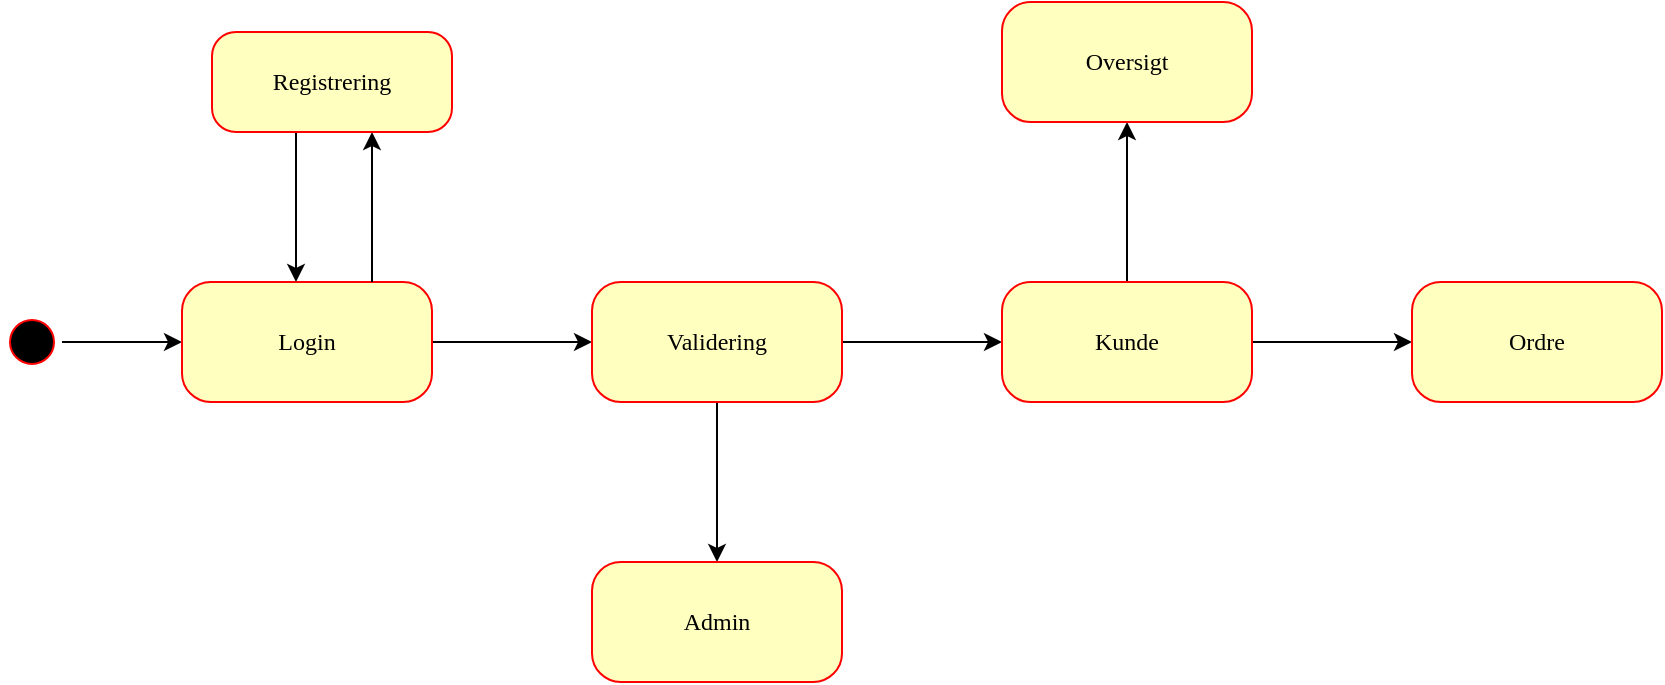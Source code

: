 <mxfile version="10.5.0" type="device"><diagram name="Page-1" id="58cdce13-f638-feb5-8d6f-7d28b1aa9fa0"><mxGraphModel dx="1074" dy="829" grid="1" gridSize="10" guides="1" tooltips="1" connect="1" arrows="1" fold="1" page="1" pageScale="1" pageWidth="1100" pageHeight="850" background="#ffffff" math="0" shadow="0"><root><mxCell id="0"/><mxCell id="1" parent="0"/><mxCell id="xWEaxKTbJizh3b7_4ZYi-16" style="edgeStyle=orthogonalEdgeStyle;rounded=0;orthogonalLoop=1;jettySize=auto;html=1;" edge="1" parent="1" source="382b91b5511bd0f7-1" target="382b91b5511bd0f7-6"><mxGeometry relative="1" as="geometry"/></mxCell><mxCell id="382b91b5511bd0f7-1" value="" style="ellipse;html=1;shape=startState;fillColor=#000000;strokeColor=#ff0000;rounded=1;shadow=0;comic=0;labelBackgroundColor=none;fontFamily=Verdana;fontSize=12;fontColor=#000000;align=center;direction=south;" parent="1" vertex="1"><mxGeometry x="35" y="165" width="30" height="30" as="geometry"/></mxCell><mxCell id="xWEaxKTbJizh3b7_4ZYi-11" value="" style="edgeStyle=orthogonalEdgeStyle;rounded=0;orthogonalLoop=1;jettySize=auto;html=1;" edge="1" parent="1" source="382b91b5511bd0f7-6" target="xWEaxKTbJizh3b7_4ZYi-10"><mxGeometry relative="1" as="geometry"/></mxCell><mxCell id="382b91b5511bd0f7-6" value="Login" style="rounded=1;whiteSpace=wrap;html=1;arcSize=24;fillColor=#ffffc0;strokeColor=#ff0000;shadow=0;comic=0;labelBackgroundColor=none;fontFamily=Verdana;fontSize=12;fontColor=#000000;align=center;" parent="1" vertex="1"><mxGeometry x="125" y="150" width="125" height="60" as="geometry"/></mxCell><mxCell id="xWEaxKTbJizh3b7_4ZYi-13" value="" style="edgeStyle=orthogonalEdgeStyle;rounded=0;orthogonalLoop=1;jettySize=auto;html=1;" edge="1" parent="1" source="xWEaxKTbJizh3b7_4ZYi-10" target="xWEaxKTbJizh3b7_4ZYi-12"><mxGeometry relative="1" as="geometry"/></mxCell><mxCell id="xWEaxKTbJizh3b7_4ZYi-15" value="" style="edgeStyle=orthogonalEdgeStyle;rounded=0;orthogonalLoop=1;jettySize=auto;html=1;" edge="1" parent="1" source="xWEaxKTbJizh3b7_4ZYi-10" target="xWEaxKTbJizh3b7_4ZYi-14"><mxGeometry relative="1" as="geometry"/></mxCell><mxCell id="xWEaxKTbJizh3b7_4ZYi-10" value="Validering" style="rounded=1;whiteSpace=wrap;html=1;arcSize=24;fillColor=#ffffc0;strokeColor=#ff0000;shadow=0;comic=0;labelBackgroundColor=none;fontFamily=Verdana;fontSize=12;fontColor=#000000;align=center;" vertex="1" parent="1"><mxGeometry x="330" y="150" width="125" height="60" as="geometry"/></mxCell><mxCell id="xWEaxKTbJizh3b7_4ZYi-14" value="Admin" style="rounded=1;whiteSpace=wrap;html=1;arcSize=24;fillColor=#ffffc0;strokeColor=#ff0000;shadow=0;comic=0;labelBackgroundColor=none;fontFamily=Verdana;fontSize=12;fontColor=#000000;align=center;" vertex="1" parent="1"><mxGeometry x="330" y="290" width="125" height="60" as="geometry"/></mxCell><mxCell id="xWEaxKTbJizh3b7_4ZYi-18" value="" style="edgeStyle=orthogonalEdgeStyle;rounded=0;orthogonalLoop=1;jettySize=auto;html=1;" edge="1" parent="1" source="xWEaxKTbJizh3b7_4ZYi-12" target="xWEaxKTbJizh3b7_4ZYi-17"><mxGeometry relative="1" as="geometry"/></mxCell><mxCell id="xWEaxKTbJizh3b7_4ZYi-22" value="" style="edgeStyle=orthogonalEdgeStyle;rounded=0;orthogonalLoop=1;jettySize=auto;html=1;" edge="1" parent="1" source="xWEaxKTbJizh3b7_4ZYi-12" target="xWEaxKTbJizh3b7_4ZYi-21"><mxGeometry relative="1" as="geometry"/></mxCell><mxCell id="xWEaxKTbJizh3b7_4ZYi-12" value="Kunde" style="rounded=1;whiteSpace=wrap;html=1;arcSize=24;fillColor=#ffffc0;strokeColor=#ff0000;shadow=0;comic=0;labelBackgroundColor=none;fontFamily=Verdana;fontSize=12;fontColor=#000000;align=center;" vertex="1" parent="1"><mxGeometry x="535" y="150" width="125" height="60" as="geometry"/></mxCell><mxCell id="xWEaxKTbJizh3b7_4ZYi-21" value="Oversigt" style="rounded=1;whiteSpace=wrap;html=1;arcSize=24;fillColor=#ffffc0;strokeColor=#ff0000;shadow=0;comic=0;labelBackgroundColor=none;fontFamily=Verdana;fontSize=12;fontColor=#000000;align=center;" vertex="1" parent="1"><mxGeometry x="535" y="10" width="125" height="60" as="geometry"/></mxCell><mxCell id="xWEaxKTbJizh3b7_4ZYi-17" value="Ordre" style="rounded=1;whiteSpace=wrap;html=1;arcSize=24;fillColor=#ffffc0;strokeColor=#ff0000;shadow=0;comic=0;labelBackgroundColor=none;fontFamily=Verdana;fontSize=12;fontColor=#000000;align=center;" vertex="1" parent="1"><mxGeometry x="740" y="150" width="125" height="60" as="geometry"/></mxCell><mxCell id="xWEaxKTbJizh3b7_4ZYi-3" value="" style="edgeStyle=orthogonalEdgeStyle;rounded=0;orthogonalLoop=1;jettySize=auto;html=1;exitX=0.35;exitY=1;exitDx=0;exitDy=0;exitPerimeter=0;" edge="1" parent="1" source="382b91b5511bd0f7-7" target="382b91b5511bd0f7-6"><mxGeometry relative="1" as="geometry"><Array as="points"><mxPoint x="182" y="130"/><mxPoint x="182" y="130"/></Array></mxGeometry></mxCell><mxCell id="xWEaxKTbJizh3b7_4ZYi-6" value="" style="edgeStyle=orthogonalEdgeStyle;rounded=0;orthogonalLoop=1;jettySize=auto;html=1;" edge="1" parent="1" source="382b91b5511bd0f7-6" target="382b91b5511bd0f7-7"><mxGeometry relative="1" as="geometry"><mxPoint x="370" y="55" as="sourcePoint"/><Array as="points"><mxPoint x="220" y="90"/><mxPoint x="220" y="90"/></Array></mxGeometry></mxCell><mxCell id="382b91b5511bd0f7-7" value="Registrering&lt;br&gt;" style="rounded=1;whiteSpace=wrap;html=1;arcSize=24;fillColor=#ffffc0;strokeColor=#ff0000;shadow=0;comic=0;labelBackgroundColor=none;fontFamily=Verdana;fontSize=12;fontColor=#000000;align=center;" parent="1" vertex="1"><mxGeometry x="140" y="25" width="120" height="50" as="geometry"/></mxCell></root></mxGraphModel></diagram></mxfile>